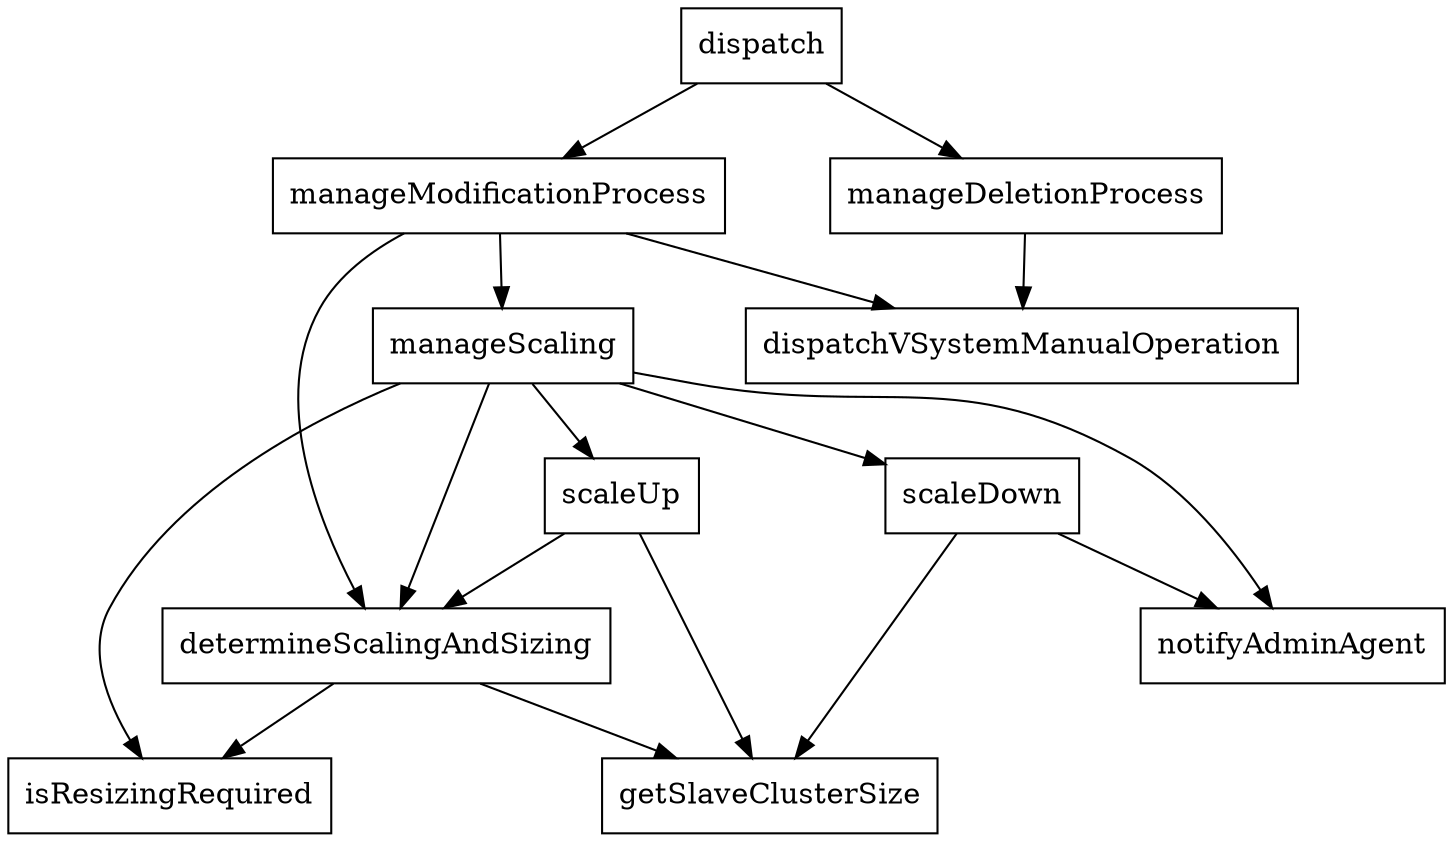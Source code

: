 digraph Flow {
   nodesep=0.7
   node [shape=box];
	
	determineScalingAndSizing -> isResizingRequired;
	manageScaling -> isResizingRequired;
	
	manageModificationProcess -> determineScalingAndSizing;
	scaleUp -> determineScalingAndSizing;
	manageScaling -> determineScalingAndSizing;
	
	manageDeletionProcess -> dispatchVSystemManualOperation;
	manageModificationProcess -> dispatchVSystemManualOperation;
	   
	determineScalingAndSizing -> getSlaveClusterSize;
	scaleDown -> getSlaveClusterSize;   
	scaleUp -> getSlaveClusterSize;
	
	dispatch -> manageDeletionProcess;
	dispatch -> manageModificationProcess;
	manageModificationProcess -> manageScaling;
	
	manageScaling -> notifyAdminAgent;
	scaleDown -> notifyAdminAgent;
	
	manageScaling -> scaleDown;
	manageScaling -> scaleUp;

}